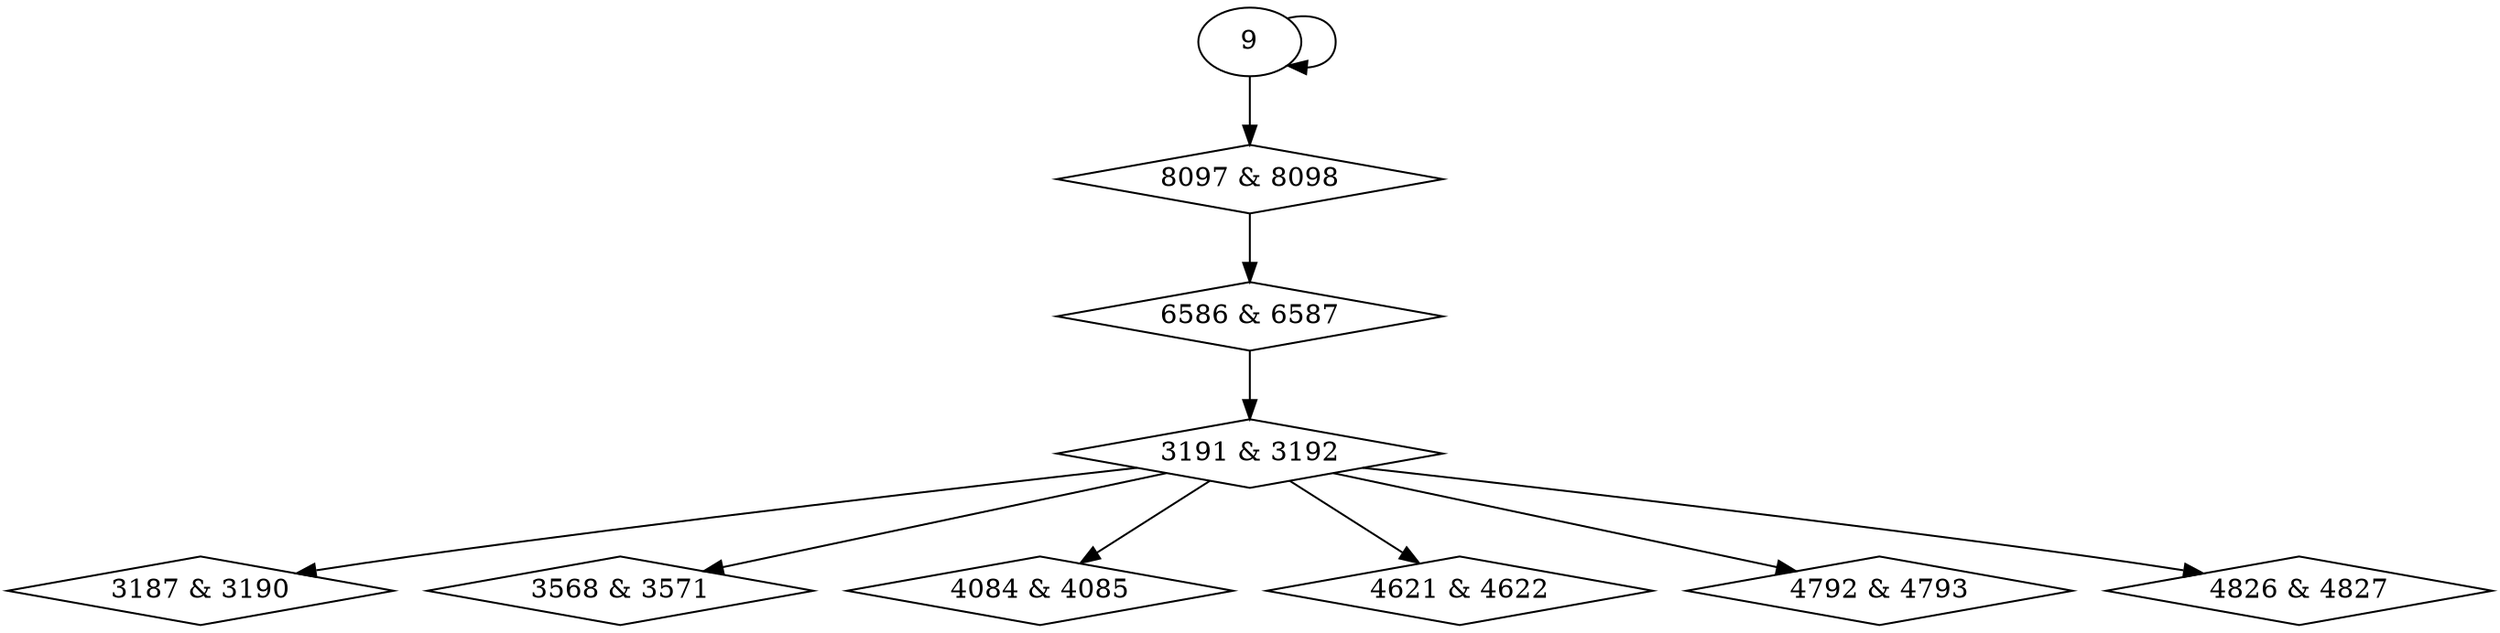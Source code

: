 digraph {
0 [label = "3187 & 3190", shape = diamond];
1 [label = "3191 & 3192", shape = diamond];
2 [label = "3568 & 3571", shape = diamond];
3 [label = "4084 & 4085", shape = diamond];
4 [label = "4621 & 4622", shape = diamond];
5 [label = "4792 & 4793", shape = diamond];
6 [label = "4826 & 4827", shape = diamond];
7 [label = "6586 & 6587", shape = diamond];
8 [label = "8097 & 8098", shape = diamond];
1 -> 0;
7 -> 1;
1 -> 2;
1 -> 3;
1 -> 4;
1 -> 5;
1 -> 6;
8 -> 7;
9 -> 8;
9 -> 9;
}
